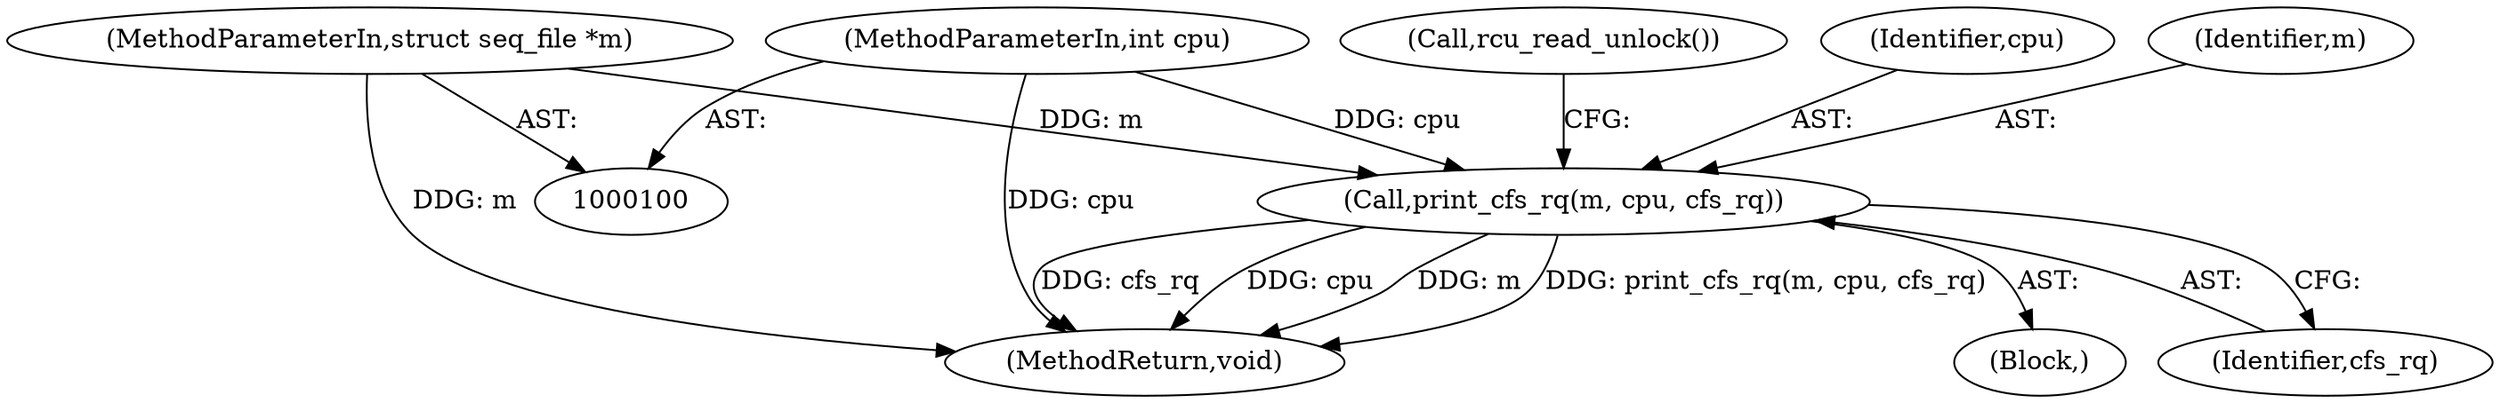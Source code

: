 digraph "0_linux_c40f7d74c741a907cfaeb73a7697081881c497d0_0@pointer" {
"1000106" [label="(Call,print_cfs_rq(m, cpu, cfs_rq))"];
"1000101" [label="(MethodParameterIn,struct seq_file *m)"];
"1000102" [label="(MethodParameterIn,int cpu)"];
"1000109" [label="(Identifier,cfs_rq)"];
"1000102" [label="(MethodParameterIn,int cpu)"];
"1000106" [label="(Call,print_cfs_rq(m, cpu, cfs_rq))"];
"1000110" [label="(Call,rcu_read_unlock())"];
"1000111" [label="(MethodReturn,void)"];
"1000101" [label="(MethodParameterIn,struct seq_file *m)"];
"1000108" [label="(Identifier,cpu)"];
"1000103" [label="(Block,)"];
"1000107" [label="(Identifier,m)"];
"1000106" -> "1000103"  [label="AST: "];
"1000106" -> "1000109"  [label="CFG: "];
"1000107" -> "1000106"  [label="AST: "];
"1000108" -> "1000106"  [label="AST: "];
"1000109" -> "1000106"  [label="AST: "];
"1000110" -> "1000106"  [label="CFG: "];
"1000106" -> "1000111"  [label="DDG: cpu"];
"1000106" -> "1000111"  [label="DDG: m"];
"1000106" -> "1000111"  [label="DDG: print_cfs_rq(m, cpu, cfs_rq)"];
"1000106" -> "1000111"  [label="DDG: cfs_rq"];
"1000101" -> "1000106"  [label="DDG: m"];
"1000102" -> "1000106"  [label="DDG: cpu"];
"1000101" -> "1000100"  [label="AST: "];
"1000101" -> "1000111"  [label="DDG: m"];
"1000102" -> "1000100"  [label="AST: "];
"1000102" -> "1000111"  [label="DDG: cpu"];
}
